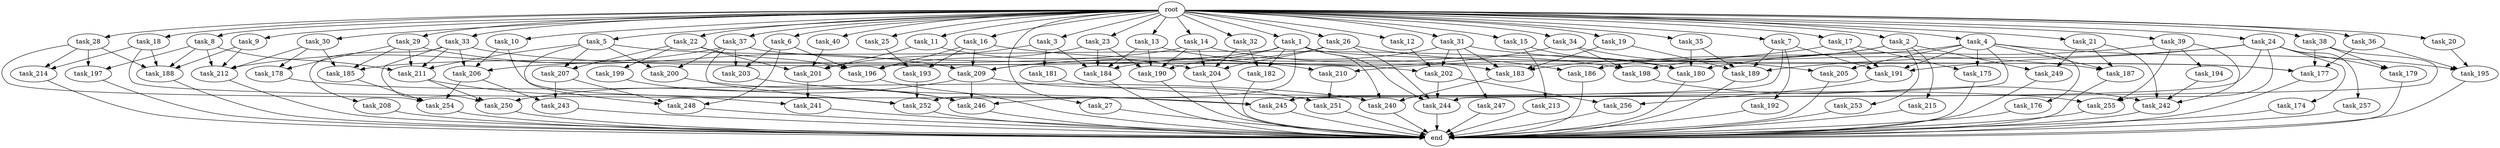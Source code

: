 digraph G {
  task_8 [size="102.400000"];
  task_252 [size="176952652595.200012"];
  task_189 [size="96207267430.400009"];
  task_17 [size="102.400000"];
  task_204 [size="101361228185.600006"];
  task_242 [size="172657685299.200012"];
  task_35 [size="102.400000"];
  task_26 [size="102.400000"];
  task_15 [size="102.400000"];
  task_251 [size="100502234726.400009"];
  task_209 [size="91053306675.200012"];
  task_211 [size="146028888064.000000"];
  task_255 [size="52398601011.200005"];
  task_206 [size="131425999257.600006"];
  task_177 [size="87617332838.400009"];
  task_33 [size="102.400000"];
  task_186 [size="91053306675.200012"];
  task_205 [size="85899345920.000000"];
  task_241 [size="116823110451.200012"];
  task_176 [size="54975581388.800003"];
  task_13 [size="102.400000"];
  task_22 [size="102.400000"];
  task_208 [size="54975581388.800003"];
  task_5 [size="102.400000"];
  task_36 [size="102.400000"];
  task_200 [size="100502234726.400009"];
  task_201 [size="143451907686.399994"];
  task_6 [size="102.400000"];
  task_7 [size="102.400000"];
  task_240 [size="48962627174.400002"];
  task_30 [size="102.400000"];
  task_3 [size="102.400000"];
  task_179 [size="35218731827.200005"];
  task_187 [size="113387136614.400009"];
  task_188 [size="128849018880.000000"];
  task_183 [size="131425999257.600006"];
  task_193 [size="100502234726.400009"];
  task_215 [size="69578470195.199997"];
  task_16 [size="102.400000"];
  task_191 [size="113387136614.400009"];
  task_214 [size="73014444032.000000"];
  task_27 [size="102.400000"];
  task_253 [size="69578470195.199997"];
  task_202 [size="113387136614.400009"];
  root [size="0.000000"];
  task_182 [size="76450417868.800003"];
  task_245 [size="113387136614.400009"];
  task_12 [size="102.400000"];
  task_21 [size="102.400000"];
  task_18 [size="102.400000"];
  task_180 [size="79886391705.600006"];
  task_31 [size="102.400000"];
  task_244 [size="85899345920.000000"];
  task_9 [size="102.400000"];
  task_192 [size="13743895347.200001"];
  task_28 [size="102.400000"];
  task_174 [size="13743895347.200001"];
  task_247 [size="3435973836.800000"];
  task_29 [size="102.400000"];
  task_185 [size="66142496358.400002"];
  task_34 [size="102.400000"];
  task_39 [size="102.400000"];
  task_10 [size="102.400000"];
  task_212 [size="141733920768.000000"];
  task_181 [size="21474836480.000000"];
  task_178 [size="62706522521.600006"];
  task_194 [size="7730941132.800000"];
  task_2 [size="102.400000"];
  end [size="0.000000"];
  task_184 [size="97925254348.800003"];
  task_197 [size="55834574848.000000"];
  task_38 [size="102.400000"];
  task_213 [size="54975581388.800003"];
  task_14 [size="102.400000"];
  task_210 [size="61847529062.400002"];
  task_24 [size="102.400000"];
  task_198 [size="155477816115.200012"];
  task_195 [size="76450417868.800003"];
  task_243 [size="109951162777.600006"];
  task_257 [size="13743895347.200001"];
  task_19 [size="102.400000"];
  task_32 [size="102.400000"];
  task_196 [size="191555541401.600006"];
  task_25 [size="102.400000"];
  task_4 [size="102.400000"];
  task_40 [size="102.400000"];
  task_175 [size="85899345920.000000"];
  task_207 [size="139156940390.399994"];
  task_254 [size="127990025420.800003"];
  task_23 [size="102.400000"];
  task_37 [size="102.400000"];
  task_256 [size="29205777612.800003"];
  task_1 [size="102.400000"];
  task_190 [size="97925254348.800003"];
  task_249 [size="124554051584.000000"];
  task_20 [size="102.400000"];
  task_250 [size="210453397504.000000"];
  task_246 [size="170080704921.600006"];
  task_203 [size="52398601011.200005"];
  task_199 [size="69578470195.199997"];
  task_11 [size="102.400000"];
  task_248 [size="146028888064.000000"];

  task_8 -> task_188 [size="134217728.000000"];
  task_8 -> task_197 [size="134217728.000000"];
  task_8 -> task_211 [size="134217728.000000"];
  task_8 -> task_212 [size="134217728.000000"];
  task_252 -> end [size="1.000000"];
  task_189 -> end [size="1.000000"];
  task_17 -> task_191 [size="301989888.000000"];
  task_17 -> task_175 [size="301989888.000000"];
  task_17 -> task_210 [size="301989888.000000"];
  task_204 -> end [size="1.000000"];
  task_242 -> end [size="1.000000"];
  task_35 -> task_189 [size="134217728.000000"];
  task_35 -> task_180 [size="134217728.000000"];
  task_26 -> task_204 [size="209715200.000000"];
  task_26 -> task_209 [size="209715200.000000"];
  task_26 -> task_186 [size="209715200.000000"];
  task_26 -> task_244 [size="209715200.000000"];
  task_15 -> task_180 [size="536870912.000000"];
  task_15 -> task_213 [size="536870912.000000"];
  task_251 -> end [size="1.000000"];
  task_209 -> task_251 [size="679477248.000000"];
  task_209 -> task_250 [size="679477248.000000"];
  task_209 -> task_246 [size="679477248.000000"];
  task_211 -> task_241 [size="838860800.000000"];
  task_211 -> task_250 [size="838860800.000000"];
  task_255 -> end [size="1.000000"];
  task_206 -> task_243 [size="536870912.000000"];
  task_206 -> task_254 [size="536870912.000000"];
  task_177 -> end [size="1.000000"];
  task_33 -> task_202 [size="536870912.000000"];
  task_33 -> task_250 [size="536870912.000000"];
  task_33 -> task_211 [size="536870912.000000"];
  task_33 -> task_208 [size="536870912.000000"];
  task_33 -> task_206 [size="536870912.000000"];
  task_186 -> end [size="1.000000"];
  task_205 -> end [size="1.000000"];
  task_241 -> end [size="1.000000"];
  task_176 -> end [size="1.000000"];
  task_13 -> task_190 [size="33554432.000000"];
  task_13 -> task_184 [size="33554432.000000"];
  task_13 -> task_183 [size="33554432.000000"];
  task_22 -> task_196 [size="679477248.000000"];
  task_22 -> task_199 [size="679477248.000000"];
  task_22 -> task_207 [size="679477248.000000"];
  task_22 -> task_201 [size="679477248.000000"];
  task_208 -> end [size="1.000000"];
  task_5 -> task_198 [size="679477248.000000"];
  task_5 -> task_200 [size="679477248.000000"];
  task_5 -> task_207 [size="679477248.000000"];
  task_5 -> task_211 [size="679477248.000000"];
  task_5 -> task_248 [size="679477248.000000"];
  task_36 -> task_195 [size="134217728.000000"];
  task_36 -> task_177 [size="134217728.000000"];
  task_200 -> task_246 [size="411041792.000000"];
  task_201 -> task_241 [size="301989888.000000"];
  task_6 -> task_196 [size="209715200.000000"];
  task_6 -> task_203 [size="209715200.000000"];
  task_6 -> task_248 [size="209715200.000000"];
  task_7 -> task_191 [size="134217728.000000"];
  task_7 -> task_189 [size="134217728.000000"];
  task_7 -> task_245 [size="134217728.000000"];
  task_7 -> task_192 [size="134217728.000000"];
  task_240 -> end [size="1.000000"];
  task_30 -> task_185 [size="536870912.000000"];
  task_30 -> task_178 [size="536870912.000000"];
  task_30 -> task_212 [size="536870912.000000"];
  task_3 -> task_181 [size="209715200.000000"];
  task_3 -> task_184 [size="209715200.000000"];
  task_3 -> task_201 [size="209715200.000000"];
  task_179 -> end [size="1.000000"];
  task_187 -> end [size="1.000000"];
  task_188 -> end [size="1.000000"];
  task_183 -> task_240 [size="134217728.000000"];
  task_193 -> task_252 [size="679477248.000000"];
  task_215 -> end [size="1.000000"];
  task_16 -> task_196 [size="301989888.000000"];
  task_16 -> task_209 [size="301989888.000000"];
  task_16 -> task_210 [size="301989888.000000"];
  task_16 -> task_193 [size="301989888.000000"];
  task_191 -> task_256 [size="75497472.000000"];
  task_214 -> end [size="1.000000"];
  task_27 -> end [size="1.000000"];
  task_253 -> end [size="1.000000"];
  task_202 -> task_256 [size="209715200.000000"];
  task_202 -> task_244 [size="209715200.000000"];
  root -> task_8 [size="1.000000"];
  root -> task_14 [size="1.000000"];
  root -> task_24 [size="1.000000"];
  root -> task_13 [size="1.000000"];
  root -> task_33 [size="1.000000"];
  root -> task_12 [size="1.000000"];
  root -> task_21 [size="1.000000"];
  root -> task_18 [size="1.000000"];
  root -> task_22 [size="1.000000"];
  root -> task_31 [size="1.000000"];
  root -> task_9 [size="1.000000"];
  root -> task_5 [size="1.000000"];
  root -> task_36 [size="1.000000"];
  root -> task_32 [size="1.000000"];
  root -> task_26 [size="1.000000"];
  root -> task_15 [size="1.000000"];
  root -> task_6 [size="1.000000"];
  root -> task_4 [size="1.000000"];
  root -> task_25 [size="1.000000"];
  root -> task_40 [size="1.000000"];
  root -> task_30 [size="1.000000"];
  root -> task_34 [size="1.000000"];
  root -> task_3 [size="1.000000"];
  root -> task_19 [size="1.000000"];
  root -> task_10 [size="1.000000"];
  root -> task_23 [size="1.000000"];
  root -> task_37 [size="1.000000"];
  root -> task_39 [size="1.000000"];
  root -> task_1 [size="1.000000"];
  root -> task_11 [size="1.000000"];
  root -> task_17 [size="1.000000"];
  root -> task_2 [size="1.000000"];
  root -> task_29 [size="1.000000"];
  root -> task_20 [size="1.000000"];
  root -> task_35 [size="1.000000"];
  root -> task_7 [size="1.000000"];
  root -> task_27 [size="1.000000"];
  root -> task_38 [size="1.000000"];
  root -> task_28 [size="1.000000"];
  root -> task_16 [size="1.000000"];
  task_182 -> end [size="1.000000"];
  task_245 -> end [size="1.000000"];
  task_12 -> task_202 [size="536870912.000000"];
  task_21 -> task_242 [size="536870912.000000"];
  task_21 -> task_187 [size="536870912.000000"];
  task_21 -> task_249 [size="536870912.000000"];
  task_18 -> task_188 [size="301989888.000000"];
  task_18 -> task_245 [size="301989888.000000"];
  task_18 -> task_214 [size="301989888.000000"];
  task_180 -> end [size="1.000000"];
  task_31 -> task_202 [size="33554432.000000"];
  task_31 -> task_184 [size="33554432.000000"];
  task_31 -> task_247 [size="33554432.000000"];
  task_31 -> task_187 [size="33554432.000000"];
  task_31 -> task_183 [size="33554432.000000"];
  task_244 -> end [size="1.000000"];
  task_9 -> task_188 [size="411041792.000000"];
  task_9 -> task_212 [size="411041792.000000"];
  task_192 -> end [size="1.000000"];
  task_28 -> task_188 [size="411041792.000000"];
  task_28 -> task_214 [size="411041792.000000"];
  task_28 -> task_197 [size="411041792.000000"];
  task_28 -> task_254 [size="411041792.000000"];
  task_174 -> end [size="1.000000"];
  task_247 -> end [size="1.000000"];
  task_29 -> task_185 [size="75497472.000000"];
  task_29 -> task_209 [size="75497472.000000"];
  task_29 -> task_178 [size="75497472.000000"];
  task_29 -> task_211 [size="75497472.000000"];
  task_185 -> task_254 [size="301989888.000000"];
  task_34 -> task_205 [size="301989888.000000"];
  task_34 -> task_198 [size="301989888.000000"];
  task_34 -> task_209 [size="301989888.000000"];
  task_39 -> task_194 [size="75497472.000000"];
  task_39 -> task_242 [size="75497472.000000"];
  task_39 -> task_255 [size="75497472.000000"];
  task_39 -> task_180 [size="75497472.000000"];
  task_10 -> task_206 [size="536870912.000000"];
  task_10 -> task_252 [size="536870912.000000"];
  task_212 -> end [size="1.000000"];
  task_181 -> task_255 [size="301989888.000000"];
  task_178 -> task_240 [size="134217728.000000"];
  task_194 -> task_242 [size="536870912.000000"];
  task_2 -> task_249 [size="679477248.000000"];
  task_2 -> task_215 [size="679477248.000000"];
  task_2 -> task_186 [size="679477248.000000"];
  task_2 -> task_253 [size="679477248.000000"];
  task_2 -> task_183 [size="679477248.000000"];
  task_184 -> end [size="1.000000"];
  task_197 -> end [size="1.000000"];
  task_38 -> task_179 [size="209715200.000000"];
  task_38 -> task_177 [size="209715200.000000"];
  task_38 -> task_244 [size="209715200.000000"];
  task_213 -> end [size="1.000000"];
  task_14 -> task_185 [size="33554432.000000"];
  task_14 -> task_190 [size="33554432.000000"];
  task_14 -> task_204 [size="33554432.000000"];
  task_14 -> task_180 [size="33554432.000000"];
  task_210 -> task_251 [size="301989888.000000"];
  task_24 -> task_189 [size="134217728.000000"];
  task_24 -> task_257 [size="134217728.000000"];
  task_24 -> task_179 [size="134217728.000000"];
  task_24 -> task_245 [size="134217728.000000"];
  task_24 -> task_191 [size="134217728.000000"];
  task_24 -> task_255 [size="134217728.000000"];
  task_24 -> task_174 [size="134217728.000000"];
  task_198 -> task_242 [size="536870912.000000"];
  task_195 -> end [size="1.000000"];
  task_243 -> end [size="1.000000"];
  task_257 -> end [size="1.000000"];
  task_19 -> task_189 [size="536870912.000000"];
  task_19 -> task_183 [size="536870912.000000"];
  task_32 -> task_204 [size="536870912.000000"];
  task_32 -> task_182 [size="536870912.000000"];
  task_196 -> end [size="1.000000"];
  task_25 -> task_193 [size="679477248.000000"];
  task_4 -> task_175 [size="536870912.000000"];
  task_4 -> task_176 [size="536870912.000000"];
  task_4 -> task_246 [size="536870912.000000"];
  task_4 -> task_187 [size="536870912.000000"];
  task_4 -> task_191 [size="536870912.000000"];
  task_4 -> task_205 [size="536870912.000000"];
  task_4 -> task_198 [size="536870912.000000"];
  task_4 -> task_195 [size="536870912.000000"];
  task_40 -> task_201 [size="301989888.000000"];
  task_175 -> end [size="1.000000"];
  task_207 -> task_243 [size="536870912.000000"];
  task_207 -> task_248 [size="536870912.000000"];
  task_254 -> end [size="1.000000"];
  task_23 -> task_190 [size="679477248.000000"];
  task_23 -> task_196 [size="679477248.000000"];
  task_23 -> task_184 [size="679477248.000000"];
  task_37 -> task_177 [size="301989888.000000"];
  task_37 -> task_200 [size="301989888.000000"];
  task_37 -> task_203 [size="301989888.000000"];
  task_37 -> task_252 [size="301989888.000000"];
  task_37 -> task_212 [size="301989888.000000"];
  task_256 -> end [size="1.000000"];
  task_1 -> task_190 [size="209715200.000000"];
  task_1 -> task_182 [size="209715200.000000"];
  task_1 -> task_252 [size="209715200.000000"];
  task_1 -> task_177 [size="209715200.000000"];
  task_1 -> task_206 [size="209715200.000000"];
  task_1 -> task_240 [size="209715200.000000"];
  task_1 -> task_244 [size="209715200.000000"];
  task_190 -> end [size="1.000000"];
  task_249 -> end [size="1.000000"];
  task_20 -> task_195 [size="75497472.000000"];
  task_250 -> end [size="1.000000"];
  task_246 -> end [size="1.000000"];
  task_203 -> task_245 [size="536870912.000000"];
  task_199 -> task_246 [size="33554432.000000"];
  task_11 -> task_201 [size="209715200.000000"];
  task_11 -> task_204 [size="209715200.000000"];
  task_248 -> end [size="1.000000"];
}
